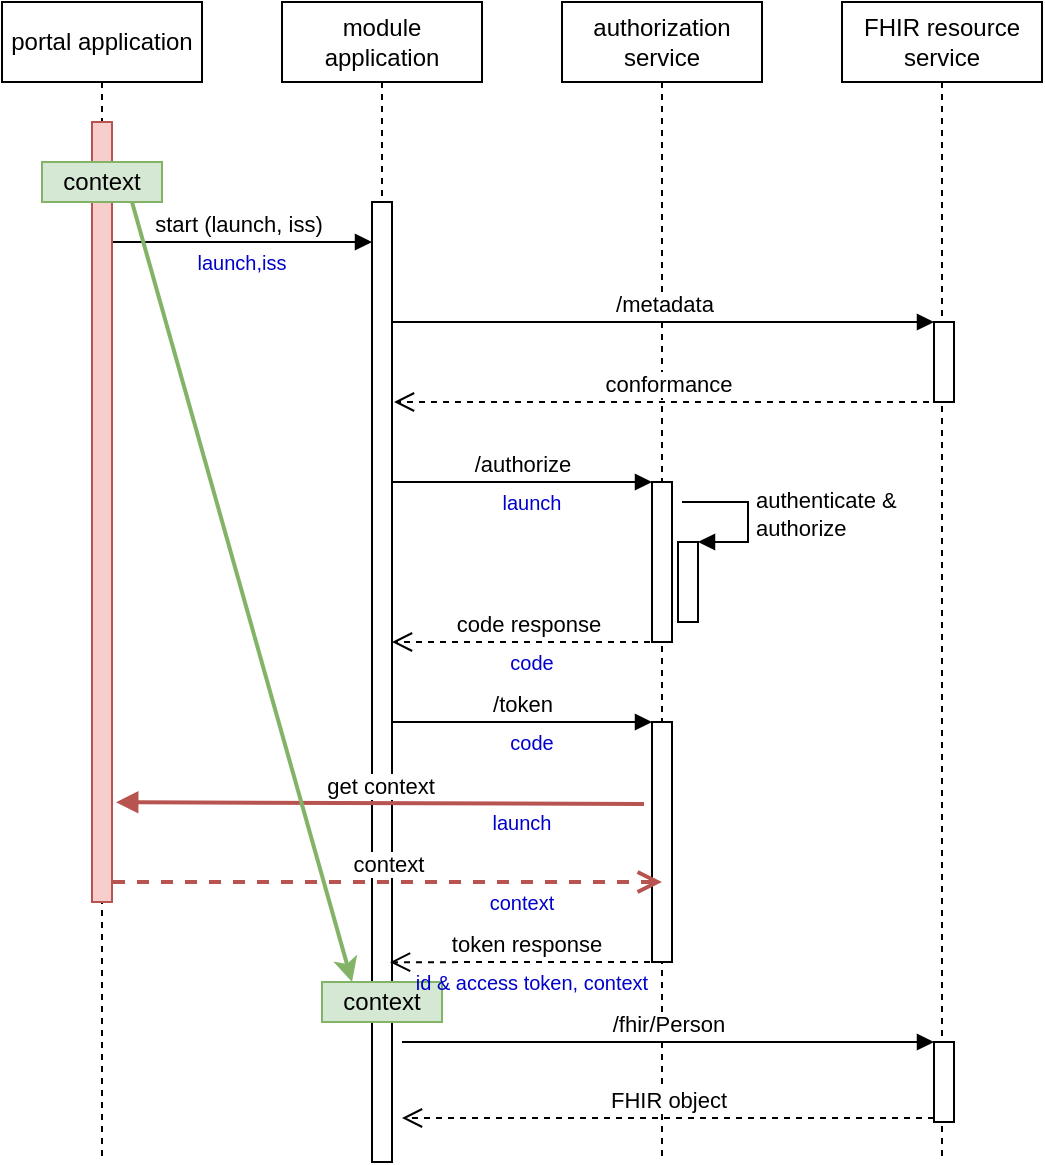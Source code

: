 <mxfile version="15.0.6" type="github">
  <diagram id="Xceh6YoExhiWnQSg53VG" name="Page-1">
    <mxGraphModel dx="946" dy="620" grid="1" gridSize="10" guides="1" tooltips="1" connect="1" arrows="1" fold="1" page="1" pageScale="1" pageWidth="827" pageHeight="1169" math="0" shadow="0">
      <root>
        <mxCell id="0" />
        <mxCell id="1" parent="0" />
        <mxCell id="GJXDeXxpzOyA6pzPRUs3-5" value="module application" style="shape=umlLifeline;perimeter=lifelinePerimeter;whiteSpace=wrap;html=1;container=1;collapsible=0;recursiveResize=0;outlineConnect=0;" parent="1" vertex="1">
          <mxGeometry x="180" y="40" width="100" height="580" as="geometry" />
        </mxCell>
        <mxCell id="GJXDeXxpzOyA6pzPRUs3-6" value="" style="html=1;points=[];perimeter=orthogonalPerimeter;" parent="GJXDeXxpzOyA6pzPRUs3-5" vertex="1">
          <mxGeometry x="45" y="100" width="10" height="480" as="geometry" />
        </mxCell>
        <mxCell id="GJXDeXxpzOyA6pzPRUs3-7" value="portal application" style="shape=umlLifeline;perimeter=lifelinePerimeter;whiteSpace=wrap;html=1;container=1;collapsible=0;recursiveResize=0;outlineConnect=0;" parent="1" vertex="1">
          <mxGeometry x="40" y="40" width="100" height="580" as="geometry" />
        </mxCell>
        <mxCell id="GJXDeXxpzOyA6pzPRUs3-8" value="authorization service" style="shape=umlLifeline;perimeter=lifelinePerimeter;whiteSpace=wrap;html=1;container=1;collapsible=0;recursiveResize=0;outlineConnect=0;" parent="1" vertex="1">
          <mxGeometry x="320" y="40" width="100" height="580" as="geometry" />
        </mxCell>
        <mxCell id="GJXDeXxpzOyA6pzPRUs3-9" value="FHIR resource service" style="shape=umlLifeline;perimeter=lifelinePerimeter;whiteSpace=wrap;html=1;container=1;collapsible=0;recursiveResize=0;outlineConnect=0;" parent="1" vertex="1">
          <mxGeometry x="460" y="40" width="100" height="580" as="geometry" />
        </mxCell>
        <mxCell id="GJXDeXxpzOyA6pzPRUs3-10" value="start (launch, iss)" style="html=1;verticalAlign=bottom;startArrow=oval;endArrow=block;startSize=8;" parent="1" edge="1">
          <mxGeometry relative="1" as="geometry">
            <mxPoint x="89.5" y="160" as="sourcePoint" />
            <Array as="points">
              <mxPoint x="180" y="160" />
            </Array>
            <mxPoint x="225" y="160" as="targetPoint" />
          </mxGeometry>
        </mxCell>
        <mxCell id="GJXDeXxpzOyA6pzPRUs3-11" value="" style="html=1;points=[];perimeter=orthogonalPerimeter;" parent="1" vertex="1">
          <mxGeometry x="506" y="200" width="10" height="40" as="geometry" />
        </mxCell>
        <mxCell id="GJXDeXxpzOyA6pzPRUs3-12" value="/metadata" style="html=1;verticalAlign=bottom;endArrow=block;entryX=0;entryY=0;" parent="1" target="GJXDeXxpzOyA6pzPRUs3-11" edge="1">
          <mxGeometry relative="1" as="geometry">
            <mxPoint x="235" y="200" as="sourcePoint" />
          </mxGeometry>
        </mxCell>
        <mxCell id="GJXDeXxpzOyA6pzPRUs3-13" value="conformance" style="html=1;verticalAlign=bottom;endArrow=open;dashed=1;endSize=8;" parent="1" edge="1">
          <mxGeometry relative="1" as="geometry">
            <mxPoint x="236" y="240" as="targetPoint" />
            <Array as="points">
              <mxPoint x="450" y="240" />
            </Array>
            <mxPoint x="509.5" y="240" as="sourcePoint" />
          </mxGeometry>
        </mxCell>
        <mxCell id="GJXDeXxpzOyA6pzPRUs3-14" value="" style="html=1;points=[];perimeter=orthogonalPerimeter;" parent="1" vertex="1">
          <mxGeometry x="365" y="280" width="10" height="80" as="geometry" />
        </mxCell>
        <mxCell id="GJXDeXxpzOyA6pzPRUs3-15" value="/authorize" style="html=1;verticalAlign=bottom;endArrow=block;entryX=0;entryY=0;" parent="1" target="GJXDeXxpzOyA6pzPRUs3-14" edge="1">
          <mxGeometry relative="1" as="geometry">
            <mxPoint x="235" y="280" as="sourcePoint" />
          </mxGeometry>
        </mxCell>
        <mxCell id="GJXDeXxpzOyA6pzPRUs3-16" value="code response" style="html=1;verticalAlign=bottom;endArrow=open;dashed=1;endSize=8;exitX=0;exitY=0.95;" parent="1" edge="1">
          <mxGeometry relative="1" as="geometry">
            <mxPoint x="235" y="360" as="targetPoint" />
            <mxPoint x="370" y="360" as="sourcePoint" />
          </mxGeometry>
        </mxCell>
        <mxCell id="GJXDeXxpzOyA6pzPRUs3-17" value="" style="html=1;points=[];perimeter=orthogonalPerimeter;" parent="1" vertex="1">
          <mxGeometry x="378" y="310" width="10" height="40" as="geometry" />
        </mxCell>
        <mxCell id="GJXDeXxpzOyA6pzPRUs3-18" value="authenticate &amp;amp; &lt;br&gt;authorize" style="edgeStyle=orthogonalEdgeStyle;html=1;align=left;spacingLeft=2;endArrow=block;rounded=0;entryX=1;entryY=0;" parent="1" target="GJXDeXxpzOyA6pzPRUs3-17" edge="1">
          <mxGeometry relative="1" as="geometry">
            <mxPoint x="380" y="290" as="sourcePoint" />
            <Array as="points">
              <mxPoint x="413" y="290" />
            </Array>
          </mxGeometry>
        </mxCell>
        <mxCell id="GJXDeXxpzOyA6pzPRUs3-19" value="" style="html=1;points=[];perimeter=orthogonalPerimeter;" parent="1" vertex="1">
          <mxGeometry x="365" y="400" width="10" height="120" as="geometry" />
        </mxCell>
        <mxCell id="GJXDeXxpzOyA6pzPRUs3-20" value="/token" style="html=1;verticalAlign=bottom;endArrow=block;entryX=0;entryY=0;" parent="1" target="GJXDeXxpzOyA6pzPRUs3-19" edge="1">
          <mxGeometry relative="1" as="geometry">
            <mxPoint x="235" y="400" as="sourcePoint" />
          </mxGeometry>
        </mxCell>
        <mxCell id="GJXDeXxpzOyA6pzPRUs3-21" value="token response" style="html=1;verticalAlign=bottom;endArrow=open;dashed=1;endSize=8;exitX=0;exitY=0.95;entryX=0.9;entryY=0.888;entryDx=0;entryDy=0;entryPerimeter=0;" parent="1" edge="1">
          <mxGeometry relative="1" as="geometry">
            <mxPoint x="234" y="520.08" as="targetPoint" />
            <mxPoint x="370" y="520" as="sourcePoint" />
          </mxGeometry>
        </mxCell>
        <mxCell id="GJXDeXxpzOyA6pzPRUs3-22" value="" style="html=1;points=[];perimeter=orthogonalPerimeter;" parent="1" vertex="1">
          <mxGeometry x="506" y="560" width="10" height="40" as="geometry" />
        </mxCell>
        <mxCell id="GJXDeXxpzOyA6pzPRUs3-23" value="/fhir/Person" style="html=1;verticalAlign=bottom;endArrow=block;entryX=0;entryY=0;exitX=1.5;exitY=0.805;exitDx=0;exitDy=0;exitPerimeter=0;" parent="1" target="GJXDeXxpzOyA6pzPRUs3-22" edge="1">
          <mxGeometry relative="1" as="geometry">
            <mxPoint x="240" y="560.05" as="sourcePoint" />
          </mxGeometry>
        </mxCell>
        <mxCell id="GJXDeXxpzOyA6pzPRUs3-24" value="FHIR object" style="html=1;verticalAlign=bottom;endArrow=open;dashed=1;endSize=8;exitX=0;exitY=0.95;" parent="1" source="GJXDeXxpzOyA6pzPRUs3-22" edge="1">
          <mxGeometry relative="1" as="geometry">
            <mxPoint x="240" y="598" as="targetPoint" />
          </mxGeometry>
        </mxCell>
        <mxCell id="GJXDeXxpzOyA6pzPRUs3-25" value="" style="html=1;points=[];perimeter=orthogonalPerimeter;fillColor=#f8cecc;strokeColor=#b85450;" parent="1" vertex="1">
          <mxGeometry x="85" y="100" width="10" height="390" as="geometry" />
        </mxCell>
        <mxCell id="GJXDeXxpzOyA6pzPRUs3-26" value="get context" style="html=1;verticalAlign=bottom;endArrow=block;exitX=-0.4;exitY=0.342;exitDx=0;exitDy=0;exitPerimeter=0;fillColor=#f8cecc;strokeColor=#b85450;strokeWidth=2;entryX=1.2;entryY=0.872;entryDx=0;entryDy=0;entryPerimeter=0;" parent="1" source="GJXDeXxpzOyA6pzPRUs3-19" target="GJXDeXxpzOyA6pzPRUs3-25" edge="1">
          <mxGeometry relative="1" as="geometry">
            <mxPoint x="20" y="405" as="sourcePoint" />
            <mxPoint x="110" y="437" as="targetPoint" />
          </mxGeometry>
        </mxCell>
        <mxCell id="GJXDeXxpzOyA6pzPRUs3-27" value="context" style="html=1;verticalAlign=bottom;endArrow=open;dashed=1;endSize=8;fillColor=#f8cecc;strokeColor=#b85450;strokeWidth=2;" parent="1" edge="1">
          <mxGeometry relative="1" as="geometry">
            <mxPoint x="370" y="480" as="targetPoint" />
            <mxPoint x="95.5" y="480" as="sourcePoint" />
            <Array as="points">
              <mxPoint x="160.5" y="480" />
            </Array>
          </mxGeometry>
        </mxCell>
        <mxCell id="9WFoRZPRGtgVekqWHSsl-1" value="context" style="rounded=0;whiteSpace=wrap;html=1;fillColor=#d5e8d4;strokeColor=#82b366;" vertex="1" parent="1">
          <mxGeometry x="60" y="120" width="60" height="20" as="geometry" />
        </mxCell>
        <mxCell id="9WFoRZPRGtgVekqWHSsl-3" value="" style="endArrow=classic;html=1;exitX=0.75;exitY=1;exitDx=0;exitDy=0;entryX=0.25;entryY=0;entryDx=0;entryDy=0;fillColor=#d5e8d4;strokeColor=#82b366;strokeWidth=2;" edge="1" parent="1" source="9WFoRZPRGtgVekqWHSsl-1" target="9WFoRZPRGtgVekqWHSsl-4">
          <mxGeometry width="50" height="50" relative="1" as="geometry">
            <mxPoint x="390" y="340" as="sourcePoint" />
            <mxPoint x="170" y="480" as="targetPoint" />
          </mxGeometry>
        </mxCell>
        <mxCell id="9WFoRZPRGtgVekqWHSsl-4" value="context" style="rounded=0;whiteSpace=wrap;html=1;fillColor=#d5e8d4;strokeColor=#82b366;" vertex="1" parent="1">
          <mxGeometry x="200" y="530" width="60" height="20" as="geometry" />
        </mxCell>
        <mxCell id="9WFoRZPRGtgVekqWHSsl-8" value="launch,iss" style="text;html=1;strokeColor=none;fillColor=none;align=center;verticalAlign=middle;whiteSpace=wrap;rounded=0;fontSize=10;fontColor=#0000CC;" vertex="1" parent="1">
          <mxGeometry x="90" y="160" width="140" height="20" as="geometry" />
        </mxCell>
        <mxCell id="9WFoRZPRGtgVekqWHSsl-9" value="launch" style="text;html=1;strokeColor=none;fillColor=none;align=center;verticalAlign=middle;whiteSpace=wrap;rounded=0;fontSize=10;fontColor=#0000CC;" vertex="1" parent="1">
          <mxGeometry x="240" y="280" width="130" height="20" as="geometry" />
        </mxCell>
        <mxCell id="9WFoRZPRGtgVekqWHSsl-10" value="code" style="text;html=1;strokeColor=none;fillColor=none;align=center;verticalAlign=middle;whiteSpace=wrap;rounded=0;fontSize=10;fontColor=#0000CC;" vertex="1" parent="1">
          <mxGeometry x="240" y="360" width="130" height="20" as="geometry" />
        </mxCell>
        <mxCell id="9WFoRZPRGtgVekqWHSsl-11" value="code" style="text;html=1;strokeColor=none;fillColor=none;align=center;verticalAlign=middle;whiteSpace=wrap;rounded=0;fontSize=10;fontColor=#0000CC;" vertex="1" parent="1">
          <mxGeometry x="240" y="400" width="130" height="20" as="geometry" />
        </mxCell>
        <mxCell id="9WFoRZPRGtgVekqWHSsl-12" value="id &amp;amp; access token, context" style="text;html=1;strokeColor=none;fillColor=none;align=center;verticalAlign=middle;whiteSpace=wrap;rounded=0;fontSize=10;fontColor=#0000CC;" vertex="1" parent="1">
          <mxGeometry x="240" y="520" width="130" height="20" as="geometry" />
        </mxCell>
        <mxCell id="9WFoRZPRGtgVekqWHSsl-13" value="context" style="text;html=1;strokeColor=none;fillColor=none;align=center;verticalAlign=middle;whiteSpace=wrap;rounded=0;fontSize=10;fontColor=#0000CC;" vertex="1" parent="1">
          <mxGeometry x="235" y="480" width="130" height="20" as="geometry" />
        </mxCell>
        <mxCell id="9WFoRZPRGtgVekqWHSsl-14" value="launch" style="text;html=1;strokeColor=none;fillColor=none;align=center;verticalAlign=middle;whiteSpace=wrap;rounded=0;fontSize=10;fontColor=#0000CC;" vertex="1" parent="1">
          <mxGeometry x="235" y="440" width="130" height="20" as="geometry" />
        </mxCell>
      </root>
    </mxGraphModel>
  </diagram>
</mxfile>
